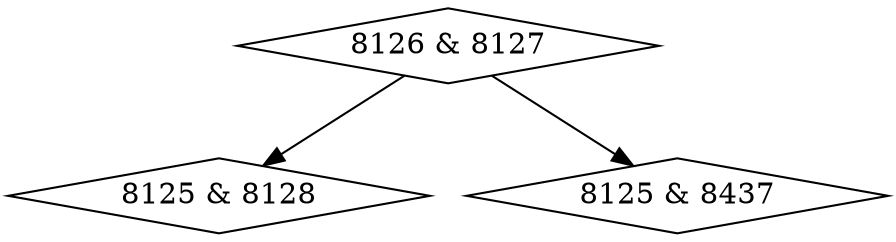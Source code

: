 digraph {
0 [label = "8125 & 8128", shape = diamond];
1 [label = "8125 & 8437", shape = diamond];
2 [label = "8126 & 8127", shape = diamond];
2->0;
2->1;
}
